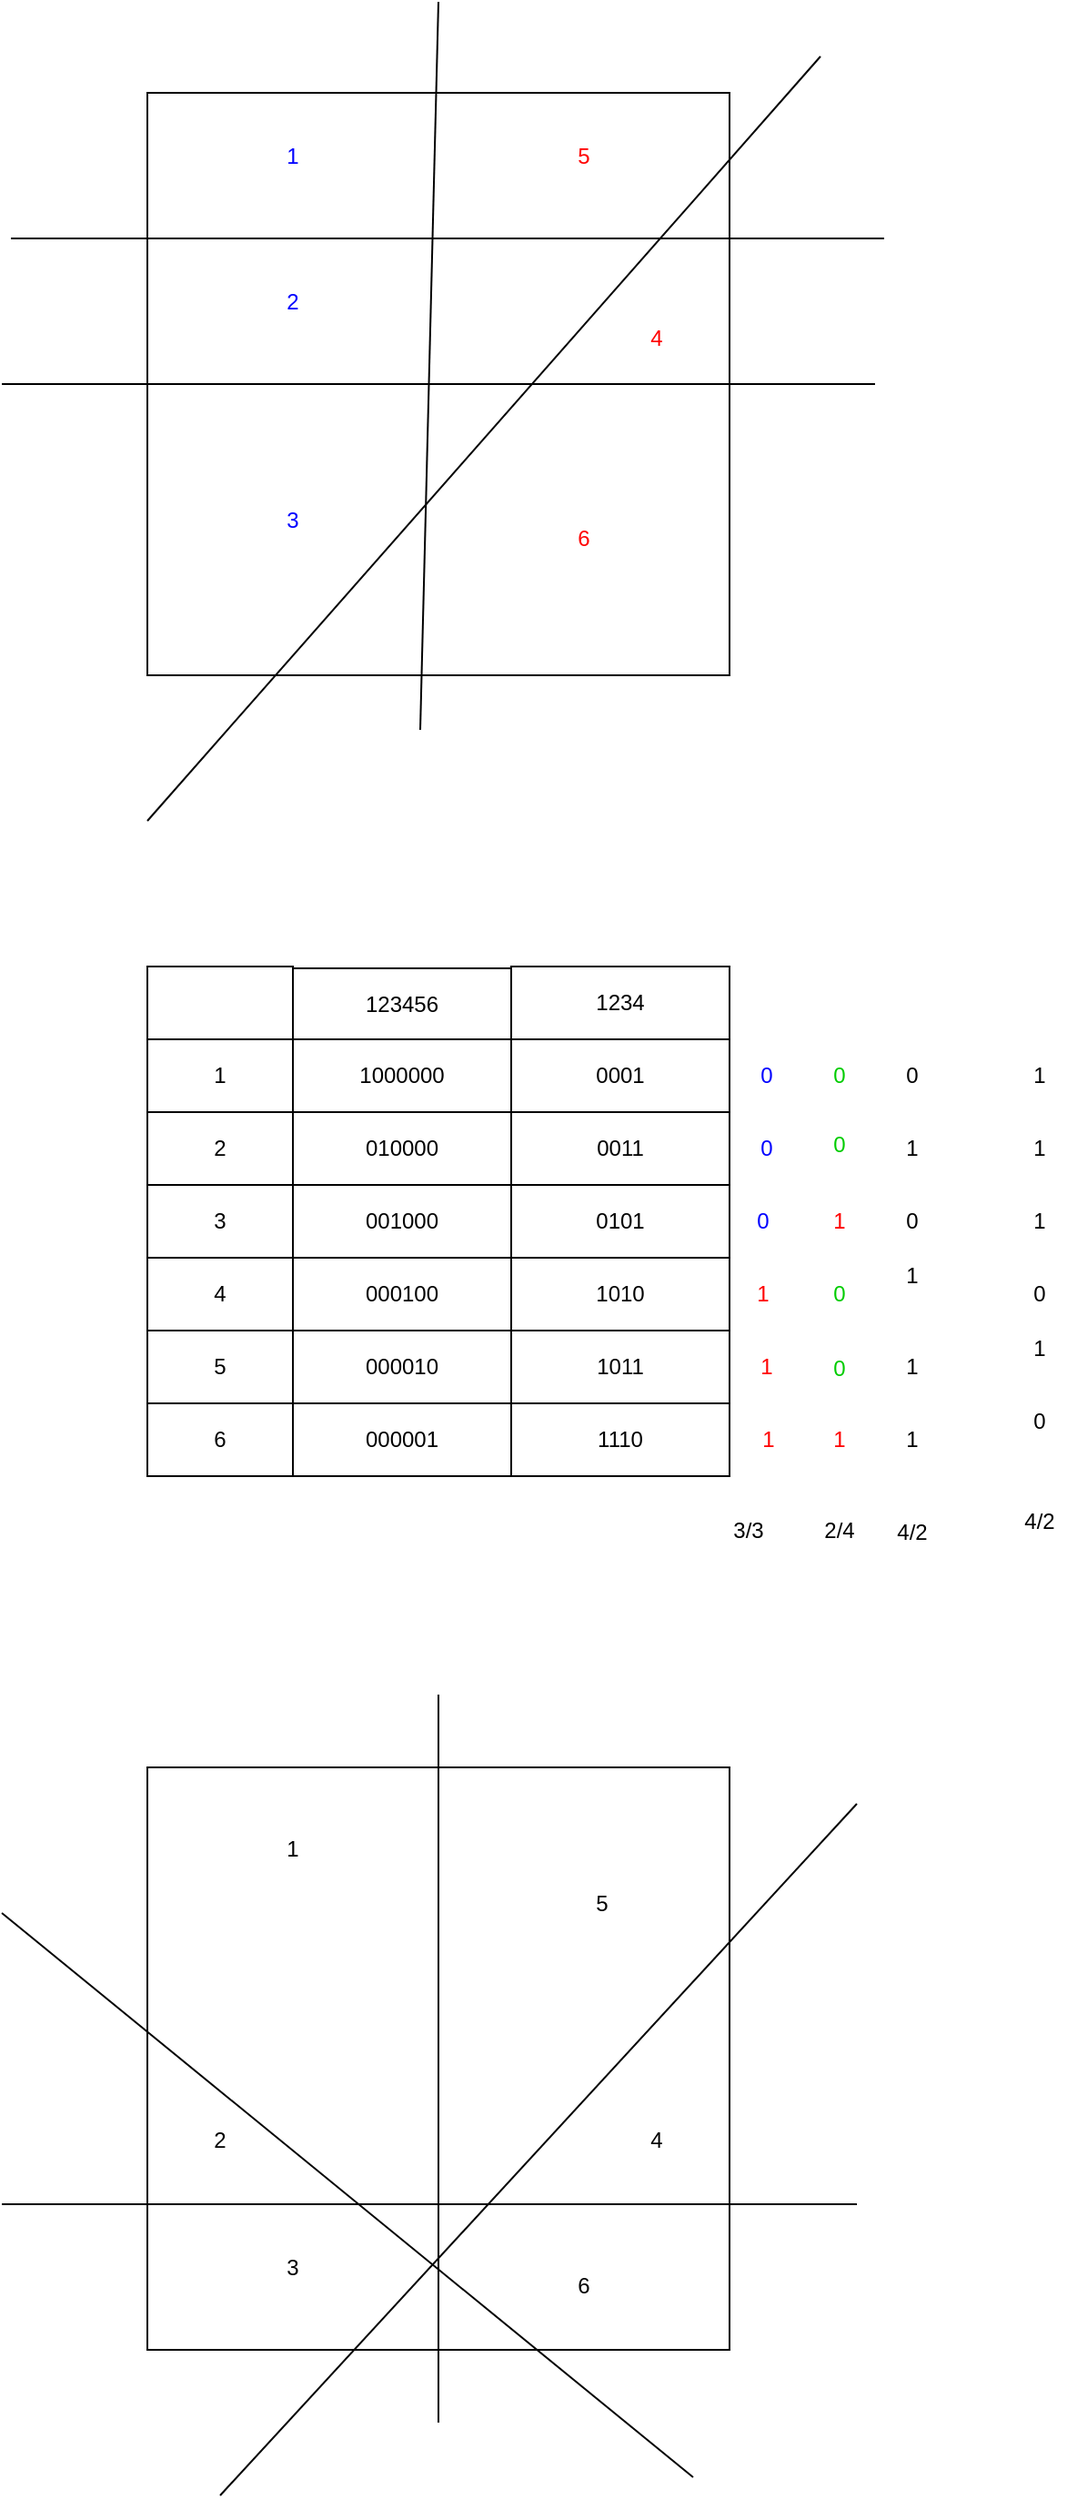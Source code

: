<mxfile version="20.2.8" type="device"><diagram id="5cblsuXWlXLMzO8cyUsd" name="Page-1"><mxGraphModel dx="518" dy="885" grid="1" gridSize="10" guides="1" tooltips="1" connect="1" arrows="1" fold="1" page="1" pageScale="1" pageWidth="827" pageHeight="1169" math="0" shadow="0"><root><mxCell id="0"/><mxCell id="1" parent="0"/><mxCell id="ENt7CHBFmJoPtfeXKtB8-1" value="" style="whiteSpace=wrap;html=1;aspect=fixed;" vertex="1" parent="1"><mxGeometry x="240" y="200" width="320" height="320" as="geometry"/></mxCell><mxCell id="ENt7CHBFmJoPtfeXKtB8-2" value="" style="rounded=0;whiteSpace=wrap;html=1;" vertex="1" parent="1"><mxGeometry x="240" y="680" width="80" height="40" as="geometry"/></mxCell><mxCell id="ENt7CHBFmJoPtfeXKtB8-3" value="123456" style="rounded=0;whiteSpace=wrap;html=1;" vertex="1" parent="1"><mxGeometry x="320" y="681" width="120" height="40" as="geometry"/></mxCell><mxCell id="ENt7CHBFmJoPtfeXKtB8-4" value="1234" style="rounded=0;whiteSpace=wrap;html=1;" vertex="1" parent="1"><mxGeometry x="440" y="680" width="120" height="40" as="geometry"/></mxCell><mxCell id="ENt7CHBFmJoPtfeXKtB8-5" value="1" style="rounded=0;whiteSpace=wrap;html=1;" vertex="1" parent="1"><mxGeometry x="240" y="720" width="80" height="40" as="geometry"/></mxCell><mxCell id="ENt7CHBFmJoPtfeXKtB8-6" value="1000000" style="rounded=0;whiteSpace=wrap;html=1;" vertex="1" parent="1"><mxGeometry x="320" y="720" width="120" height="40" as="geometry"/></mxCell><mxCell id="ENt7CHBFmJoPtfeXKtB8-7" value="0001" style="rounded=0;whiteSpace=wrap;html=1;" vertex="1" parent="1"><mxGeometry x="440" y="720" width="120" height="40" as="geometry"/></mxCell><mxCell id="ENt7CHBFmJoPtfeXKtB8-8" value="2" style="rounded=0;whiteSpace=wrap;html=1;" vertex="1" parent="1"><mxGeometry x="240" y="760" width="80" height="40" as="geometry"/></mxCell><mxCell id="ENt7CHBFmJoPtfeXKtB8-9" value="010000" style="rounded=0;whiteSpace=wrap;html=1;" vertex="1" parent="1"><mxGeometry x="320" y="760" width="120" height="40" as="geometry"/></mxCell><mxCell id="ENt7CHBFmJoPtfeXKtB8-10" value="0011" style="rounded=0;whiteSpace=wrap;html=1;" vertex="1" parent="1"><mxGeometry x="440" y="760" width="120" height="40" as="geometry"/></mxCell><mxCell id="ENt7CHBFmJoPtfeXKtB8-11" value="3" style="rounded=0;whiteSpace=wrap;html=1;" vertex="1" parent="1"><mxGeometry x="240" y="800" width="80" height="40" as="geometry"/></mxCell><mxCell id="ENt7CHBFmJoPtfeXKtB8-12" value="001000" style="rounded=0;whiteSpace=wrap;html=1;" vertex="1" parent="1"><mxGeometry x="320" y="800" width="120" height="40" as="geometry"/></mxCell><mxCell id="ENt7CHBFmJoPtfeXKtB8-13" value="0101" style="rounded=0;whiteSpace=wrap;html=1;" vertex="1" parent="1"><mxGeometry x="440" y="800" width="120" height="40" as="geometry"/></mxCell><mxCell id="ENt7CHBFmJoPtfeXKtB8-14" value="4" style="rounded=0;whiteSpace=wrap;html=1;" vertex="1" parent="1"><mxGeometry x="240" y="840" width="80" height="40" as="geometry"/></mxCell><mxCell id="ENt7CHBFmJoPtfeXKtB8-15" value="000100" style="rounded=0;whiteSpace=wrap;html=1;" vertex="1" parent="1"><mxGeometry x="320" y="840" width="120" height="40" as="geometry"/></mxCell><mxCell id="ENt7CHBFmJoPtfeXKtB8-16" value="1010" style="rounded=0;whiteSpace=wrap;html=1;" vertex="1" parent="1"><mxGeometry x="440" y="840" width="120" height="40" as="geometry"/></mxCell><mxCell id="ENt7CHBFmJoPtfeXKtB8-17" value="5" style="rounded=0;whiteSpace=wrap;html=1;" vertex="1" parent="1"><mxGeometry x="240" y="880" width="80" height="40" as="geometry"/></mxCell><mxCell id="ENt7CHBFmJoPtfeXKtB8-18" value="000010" style="rounded=0;whiteSpace=wrap;html=1;" vertex="1" parent="1"><mxGeometry x="320" y="880" width="120" height="40" as="geometry"/></mxCell><mxCell id="ENt7CHBFmJoPtfeXKtB8-19" value="1011" style="rounded=0;whiteSpace=wrap;html=1;" vertex="1" parent="1"><mxGeometry x="440" y="880" width="120" height="40" as="geometry"/></mxCell><mxCell id="ENt7CHBFmJoPtfeXKtB8-20" value="6" style="rounded=0;whiteSpace=wrap;html=1;" vertex="1" parent="1"><mxGeometry x="240" y="920" width="80" height="40" as="geometry"/></mxCell><mxCell id="ENt7CHBFmJoPtfeXKtB8-21" value="000001" style="rounded=0;whiteSpace=wrap;html=1;" vertex="1" parent="1"><mxGeometry x="320" y="920" width="120" height="40" as="geometry"/></mxCell><mxCell id="ENt7CHBFmJoPtfeXKtB8-22" value="1110" style="rounded=0;whiteSpace=wrap;html=1;" vertex="1" parent="1"><mxGeometry x="440" y="920" width="120" height="40" as="geometry"/></mxCell><mxCell id="ENt7CHBFmJoPtfeXKtB8-23" value="&lt;font color=&quot;#0000ff&quot;&gt;0&lt;/font&gt;" style="text;html=1;align=center;verticalAlign=middle;resizable=0;points=[];autosize=1;strokeColor=none;fillColor=none;" vertex="1" parent="1"><mxGeometry x="565" y="725" width="30" height="30" as="geometry"/></mxCell><mxCell id="ENt7CHBFmJoPtfeXKtB8-24" value="&lt;font color=&quot;#0000ff&quot;&gt;0&lt;/font&gt;" style="text;html=1;align=center;verticalAlign=middle;resizable=0;points=[];autosize=1;strokeColor=none;fillColor=none;" vertex="1" parent="1"><mxGeometry x="565" y="765" width="30" height="30" as="geometry"/></mxCell><mxCell id="ENt7CHBFmJoPtfeXKtB8-26" value="&lt;font color=&quot;#0000ff&quot;&gt;0&lt;/font&gt;" style="text;html=1;align=center;verticalAlign=middle;resizable=0;points=[];autosize=1;strokeColor=none;fillColor=none;" vertex="1" parent="1"><mxGeometry x="563" y="805" width="30" height="30" as="geometry"/></mxCell><mxCell id="ENt7CHBFmJoPtfeXKtB8-27" value="&lt;font color=&quot;#ff0000&quot;&gt;1&lt;/font&gt;" style="text;html=1;align=center;verticalAlign=middle;resizable=0;points=[];autosize=1;strokeColor=none;fillColor=none;" vertex="1" parent="1"><mxGeometry x="563" y="845" width="30" height="30" as="geometry"/></mxCell><mxCell id="ENt7CHBFmJoPtfeXKtB8-28" value="&lt;font color=&quot;#ff0000&quot;&gt;1&lt;/font&gt;" style="text;html=1;align=center;verticalAlign=middle;resizable=0;points=[];autosize=1;strokeColor=none;fillColor=none;" vertex="1" parent="1"><mxGeometry x="565" y="885" width="30" height="30" as="geometry"/></mxCell><mxCell id="ENt7CHBFmJoPtfeXKtB8-29" value="&lt;font color=&quot;#ff0000&quot;&gt;1&lt;/font&gt;" style="text;html=1;align=center;verticalAlign=middle;resizable=0;points=[];autosize=1;strokeColor=none;fillColor=none;" vertex="1" parent="1"><mxGeometry x="566" y="925" width="30" height="30" as="geometry"/></mxCell><mxCell id="ENt7CHBFmJoPtfeXKtB8-30" value="" style="endArrow=none;html=1;rounded=0;fontColor=#0000FF;" edge="1" parent="1"><mxGeometry width="50" height="50" relative="1" as="geometry"><mxPoint x="160" y="360" as="sourcePoint"/><mxPoint x="640" y="360" as="targetPoint"/></mxGeometry></mxCell><mxCell id="ENt7CHBFmJoPtfeXKtB8-31" value="1" style="text;html=1;strokeColor=none;fillColor=none;align=center;verticalAlign=middle;whiteSpace=wrap;rounded=0;fontColor=#0000FF;" vertex="1" parent="1"><mxGeometry x="290" y="220" width="60" height="30" as="geometry"/></mxCell><mxCell id="ENt7CHBFmJoPtfeXKtB8-32" value="2" style="text;html=1;strokeColor=none;fillColor=none;align=center;verticalAlign=middle;whiteSpace=wrap;rounded=0;fontColor=#0000FF;" vertex="1" parent="1"><mxGeometry x="290" y="300" width="60" height="30" as="geometry"/></mxCell><mxCell id="ENt7CHBFmJoPtfeXKtB8-33" value="3" style="text;html=1;strokeColor=none;fillColor=none;align=center;verticalAlign=middle;whiteSpace=wrap;rounded=0;fontColor=#0000FF;" vertex="1" parent="1"><mxGeometry x="290" y="420" width="60" height="30" as="geometry"/></mxCell><mxCell id="ENt7CHBFmJoPtfeXKtB8-34" value="&lt;font color=&quot;#ff0000&quot;&gt;4&lt;/font&gt;" style="text;html=1;strokeColor=none;fillColor=none;align=center;verticalAlign=middle;whiteSpace=wrap;rounded=0;fontColor=#0000FF;" vertex="1" parent="1"><mxGeometry x="490" y="320" width="60" height="30" as="geometry"/></mxCell><mxCell id="ENt7CHBFmJoPtfeXKtB8-35" value="5" style="text;html=1;strokeColor=none;fillColor=none;align=center;verticalAlign=middle;whiteSpace=wrap;rounded=0;fontColor=#FF0000;" vertex="1" parent="1"><mxGeometry x="450" y="220" width="60" height="30" as="geometry"/></mxCell><mxCell id="ENt7CHBFmJoPtfeXKtB8-36" value="6" style="text;html=1;strokeColor=none;fillColor=none;align=center;verticalAlign=middle;whiteSpace=wrap;rounded=0;fontColor=#FF0000;" vertex="1" parent="1"><mxGeometry x="450" y="430" width="60" height="30" as="geometry"/></mxCell><mxCell id="ENt7CHBFmJoPtfeXKtB8-37" value="&lt;font color=&quot;#00cc00&quot;&gt;0&lt;/font&gt;" style="text;html=1;align=center;verticalAlign=middle;resizable=0;points=[];autosize=1;strokeColor=none;fillColor=none;fontColor=#FF0000;" vertex="1" parent="1"><mxGeometry x="605" y="725" width="30" height="30" as="geometry"/></mxCell><mxCell id="ENt7CHBFmJoPtfeXKtB8-38" value="&lt;font color=&quot;#00cc00&quot;&gt;0&lt;/font&gt;" style="text;html=1;align=center;verticalAlign=middle;resizable=0;points=[];autosize=1;strokeColor=none;fillColor=none;fontColor=#0000FF;" vertex="1" parent="1"><mxGeometry x="605" y="763" width="30" height="30" as="geometry"/></mxCell><mxCell id="ENt7CHBFmJoPtfeXKtB8-39" value="&lt;font color=&quot;#ff0000&quot;&gt;1&lt;/font&gt;" style="text;html=1;align=center;verticalAlign=middle;resizable=0;points=[];autosize=1;strokeColor=none;fillColor=none;fontColor=#0000FF;" vertex="1" parent="1"><mxGeometry x="605" y="805" width="30" height="30" as="geometry"/></mxCell><mxCell id="ENt7CHBFmJoPtfeXKtB8-40" value="&lt;font color=&quot;#00cc00&quot;&gt;0&lt;/font&gt;" style="text;html=1;align=center;verticalAlign=middle;resizable=0;points=[];autosize=1;strokeColor=none;fillColor=none;fontColor=#0000FF;" vertex="1" parent="1"><mxGeometry x="605" y="845" width="30" height="30" as="geometry"/></mxCell><mxCell id="ENt7CHBFmJoPtfeXKtB8-41" value="&lt;font color=&quot;#00cc00&quot;&gt;0&lt;/font&gt;" style="text;html=1;align=center;verticalAlign=middle;resizable=0;points=[];autosize=1;strokeColor=none;fillColor=none;fontColor=#FF0000;" vertex="1" parent="1"><mxGeometry x="605" y="886" width="30" height="30" as="geometry"/></mxCell><mxCell id="ENt7CHBFmJoPtfeXKtB8-42" value="&lt;font color=&quot;#ff0000&quot;&gt;1&lt;/font&gt;" style="text;html=1;align=center;verticalAlign=middle;resizable=0;points=[];autosize=1;strokeColor=none;fillColor=none;fontColor=#0000FF;" vertex="1" parent="1"><mxGeometry x="605" y="925" width="30" height="30" as="geometry"/></mxCell><mxCell id="ENt7CHBFmJoPtfeXKtB8-43" value="" style="endArrow=none;html=1;rounded=0;fontColor=#00CC00;" edge="1" parent="1"><mxGeometry width="50" height="50" relative="1" as="geometry"><mxPoint x="400" y="150" as="sourcePoint"/><mxPoint x="390" y="550" as="targetPoint"/></mxGeometry></mxCell><mxCell id="ENt7CHBFmJoPtfeXKtB8-44" value="&lt;font color=&quot;#000000&quot;&gt;0&lt;/font&gt;" style="text;html=1;align=center;verticalAlign=middle;resizable=0;points=[];autosize=1;strokeColor=none;fillColor=none;fontColor=#00CC00;" vertex="1" parent="1"><mxGeometry x="645" y="725" width="30" height="30" as="geometry"/></mxCell><mxCell id="ENt7CHBFmJoPtfeXKtB8-45" value="1" style="text;html=1;align=center;verticalAlign=middle;resizable=0;points=[];autosize=1;strokeColor=none;fillColor=none;fontColor=#000000;" vertex="1" parent="1"><mxGeometry x="645" y="765" width="30" height="30" as="geometry"/></mxCell><mxCell id="ENt7CHBFmJoPtfeXKtB8-46" value="0" style="text;html=1;align=center;verticalAlign=middle;resizable=0;points=[];autosize=1;strokeColor=none;fillColor=none;fontColor=#000000;" vertex="1" parent="1"><mxGeometry x="645" y="805" width="30" height="30" as="geometry"/></mxCell><mxCell id="ENt7CHBFmJoPtfeXKtB8-47" value="1" style="text;html=1;align=center;verticalAlign=middle;resizable=0;points=[];autosize=1;strokeColor=none;fillColor=none;fontColor=#000000;" vertex="1" parent="1"><mxGeometry x="645" y="835" width="30" height="30" as="geometry"/></mxCell><mxCell id="ENt7CHBFmJoPtfeXKtB8-48" value="1" style="text;html=1;align=center;verticalAlign=middle;resizable=0;points=[];autosize=1;strokeColor=none;fillColor=none;fontColor=#000000;" vertex="1" parent="1"><mxGeometry x="645" y="885" width="30" height="30" as="geometry"/></mxCell><mxCell id="ENt7CHBFmJoPtfeXKtB8-49" value="1" style="text;html=1;align=center;verticalAlign=middle;resizable=0;points=[];autosize=1;strokeColor=none;fillColor=none;fontColor=#000000;" vertex="1" parent="1"><mxGeometry x="645" y="925" width="30" height="30" as="geometry"/></mxCell><mxCell id="ENt7CHBFmJoPtfeXKtB8-50" value="" style="endArrow=none;html=1;rounded=0;fontColor=#000000;" edge="1" parent="1"><mxGeometry width="50" height="50" relative="1" as="geometry"><mxPoint x="165" y="280" as="sourcePoint"/><mxPoint x="645" y="280" as="targetPoint"/></mxGeometry></mxCell><mxCell id="ENt7CHBFmJoPtfeXKtB8-51" value="1" style="text;html=1;align=center;verticalAlign=middle;resizable=0;points=[];autosize=1;strokeColor=none;fillColor=none;fontColor=#000000;" vertex="1" parent="1"><mxGeometry x="715" y="725" width="30" height="30" as="geometry"/></mxCell><mxCell id="ENt7CHBFmJoPtfeXKtB8-52" value="1" style="text;html=1;align=center;verticalAlign=middle;resizable=0;points=[];autosize=1;strokeColor=none;fillColor=none;fontColor=#000000;" vertex="1" parent="1"><mxGeometry x="715" y="765" width="30" height="30" as="geometry"/></mxCell><mxCell id="ENt7CHBFmJoPtfeXKtB8-53" value="1" style="text;html=1;align=center;verticalAlign=middle;resizable=0;points=[];autosize=1;strokeColor=none;fillColor=none;fontColor=#000000;" vertex="1" parent="1"><mxGeometry x="715" y="805" width="30" height="30" as="geometry"/></mxCell><mxCell id="ENt7CHBFmJoPtfeXKtB8-54" value="0" style="text;html=1;align=center;verticalAlign=middle;resizable=0;points=[];autosize=1;strokeColor=none;fillColor=none;fontColor=#000000;" vertex="1" parent="1"><mxGeometry x="715" y="845" width="30" height="30" as="geometry"/></mxCell><mxCell id="ENt7CHBFmJoPtfeXKtB8-55" value="1" style="text;html=1;align=center;verticalAlign=middle;resizable=0;points=[];autosize=1;strokeColor=none;fillColor=none;fontColor=#000000;" vertex="1" parent="1"><mxGeometry x="715" y="875" width="30" height="30" as="geometry"/></mxCell><mxCell id="ENt7CHBFmJoPtfeXKtB8-56" value="0" style="text;html=1;align=center;verticalAlign=middle;resizable=0;points=[];autosize=1;strokeColor=none;fillColor=none;fontColor=#000000;" vertex="1" parent="1"><mxGeometry x="715" y="915" width="30" height="30" as="geometry"/></mxCell><mxCell id="ENt7CHBFmJoPtfeXKtB8-57" value="" style="endArrow=none;html=1;rounded=0;fontColor=#000000;" edge="1" parent="1"><mxGeometry width="50" height="50" relative="1" as="geometry"><mxPoint x="240" y="600" as="sourcePoint"/><mxPoint x="610" y="180" as="targetPoint"/></mxGeometry></mxCell><mxCell id="ENt7CHBFmJoPtfeXKtB8-58" value="3/3" style="text;html=1;align=center;verticalAlign=middle;resizable=0;points=[];autosize=1;strokeColor=none;fillColor=none;fontColor=#000000;" vertex="1" parent="1"><mxGeometry x="550" y="975" width="40" height="30" as="geometry"/></mxCell><mxCell id="ENt7CHBFmJoPtfeXKtB8-59" value="2/4" style="text;html=1;align=center;verticalAlign=middle;resizable=0;points=[];autosize=1;strokeColor=none;fillColor=none;fontColor=#000000;" vertex="1" parent="1"><mxGeometry x="600" y="975" width="40" height="30" as="geometry"/></mxCell><mxCell id="ENt7CHBFmJoPtfeXKtB8-60" value="4/2" style="text;html=1;align=center;verticalAlign=middle;resizable=0;points=[];autosize=1;strokeColor=none;fillColor=none;fontColor=#000000;" vertex="1" parent="1"><mxGeometry x="640" y="976" width="40" height="30" as="geometry"/></mxCell><mxCell id="ENt7CHBFmJoPtfeXKtB8-61" value="4/2" style="text;html=1;align=center;verticalAlign=middle;resizable=0;points=[];autosize=1;strokeColor=none;fillColor=none;fontColor=#000000;" vertex="1" parent="1"><mxGeometry x="710" y="970" width="40" height="30" as="geometry"/></mxCell><mxCell id="ENt7CHBFmJoPtfeXKtB8-62" value="" style="whiteSpace=wrap;html=1;aspect=fixed;fontColor=#000000;" vertex="1" parent="1"><mxGeometry x="240" y="1120" width="320" height="320" as="geometry"/></mxCell><mxCell id="ENt7CHBFmJoPtfeXKtB8-63" value="" style="endArrow=none;html=1;rounded=0;fontColor=#000000;" edge="1" parent="1"><mxGeometry width="50" height="50" relative="1" as="geometry"><mxPoint x="160" y="1360" as="sourcePoint"/><mxPoint x="630" y="1360" as="targetPoint"/></mxGeometry></mxCell><mxCell id="ENt7CHBFmJoPtfeXKtB8-64" value="" style="endArrow=none;html=1;rounded=0;fontColor=#000000;" edge="1" parent="1"><mxGeometry width="50" height="50" relative="1" as="geometry"><mxPoint x="400" y="1080" as="sourcePoint"/><mxPoint x="400" y="1480" as="targetPoint"/></mxGeometry></mxCell><mxCell id="ENt7CHBFmJoPtfeXKtB8-65" value="1" style="text;html=1;strokeColor=none;fillColor=none;align=center;verticalAlign=middle;whiteSpace=wrap;rounded=0;fontColor=#000000;" vertex="1" parent="1"><mxGeometry x="290" y="1150" width="60" height="30" as="geometry"/></mxCell><mxCell id="ENt7CHBFmJoPtfeXKtB8-66" value="2" style="text;html=1;strokeColor=none;fillColor=none;align=center;verticalAlign=middle;whiteSpace=wrap;rounded=0;fontColor=#000000;" vertex="1" parent="1"><mxGeometry x="250" y="1310" width="60" height="30" as="geometry"/></mxCell><mxCell id="ENt7CHBFmJoPtfeXKtB8-67" value="3" style="text;html=1;strokeColor=none;fillColor=none;align=center;verticalAlign=middle;whiteSpace=wrap;rounded=0;fontColor=#000000;" vertex="1" parent="1"><mxGeometry x="290" y="1380" width="60" height="30" as="geometry"/></mxCell><mxCell id="ENt7CHBFmJoPtfeXKtB8-68" value="4" style="text;html=1;strokeColor=none;fillColor=none;align=center;verticalAlign=middle;whiteSpace=wrap;rounded=0;fontColor=#000000;" vertex="1" parent="1"><mxGeometry x="490" y="1310" width="60" height="30" as="geometry"/></mxCell><mxCell id="ENt7CHBFmJoPtfeXKtB8-69" value="5" style="text;html=1;strokeColor=none;fillColor=none;align=center;verticalAlign=middle;whiteSpace=wrap;rounded=0;fontColor=#000000;" vertex="1" parent="1"><mxGeometry x="460" y="1180" width="60" height="30" as="geometry"/></mxCell><mxCell id="ENt7CHBFmJoPtfeXKtB8-70" value="6" style="text;html=1;strokeColor=none;fillColor=none;align=center;verticalAlign=middle;whiteSpace=wrap;rounded=0;fontColor=#000000;" vertex="1" parent="1"><mxGeometry x="450" y="1390" width="60" height="30" as="geometry"/></mxCell><mxCell id="ENt7CHBFmJoPtfeXKtB8-71" value="" style="endArrow=none;html=1;rounded=0;fontColor=#000000;" edge="1" parent="1"><mxGeometry width="50" height="50" relative="1" as="geometry"><mxPoint x="160" y="1200" as="sourcePoint"/><mxPoint x="540" y="1510" as="targetPoint"/></mxGeometry></mxCell><mxCell id="ENt7CHBFmJoPtfeXKtB8-72" value="" style="endArrow=none;html=1;rounded=0;fontColor=#000000;" edge="1" parent="1"><mxGeometry width="50" height="50" relative="1" as="geometry"><mxPoint x="280" y="1520" as="sourcePoint"/><mxPoint x="630" y="1140" as="targetPoint"/></mxGeometry></mxCell></root></mxGraphModel></diagram></mxfile>